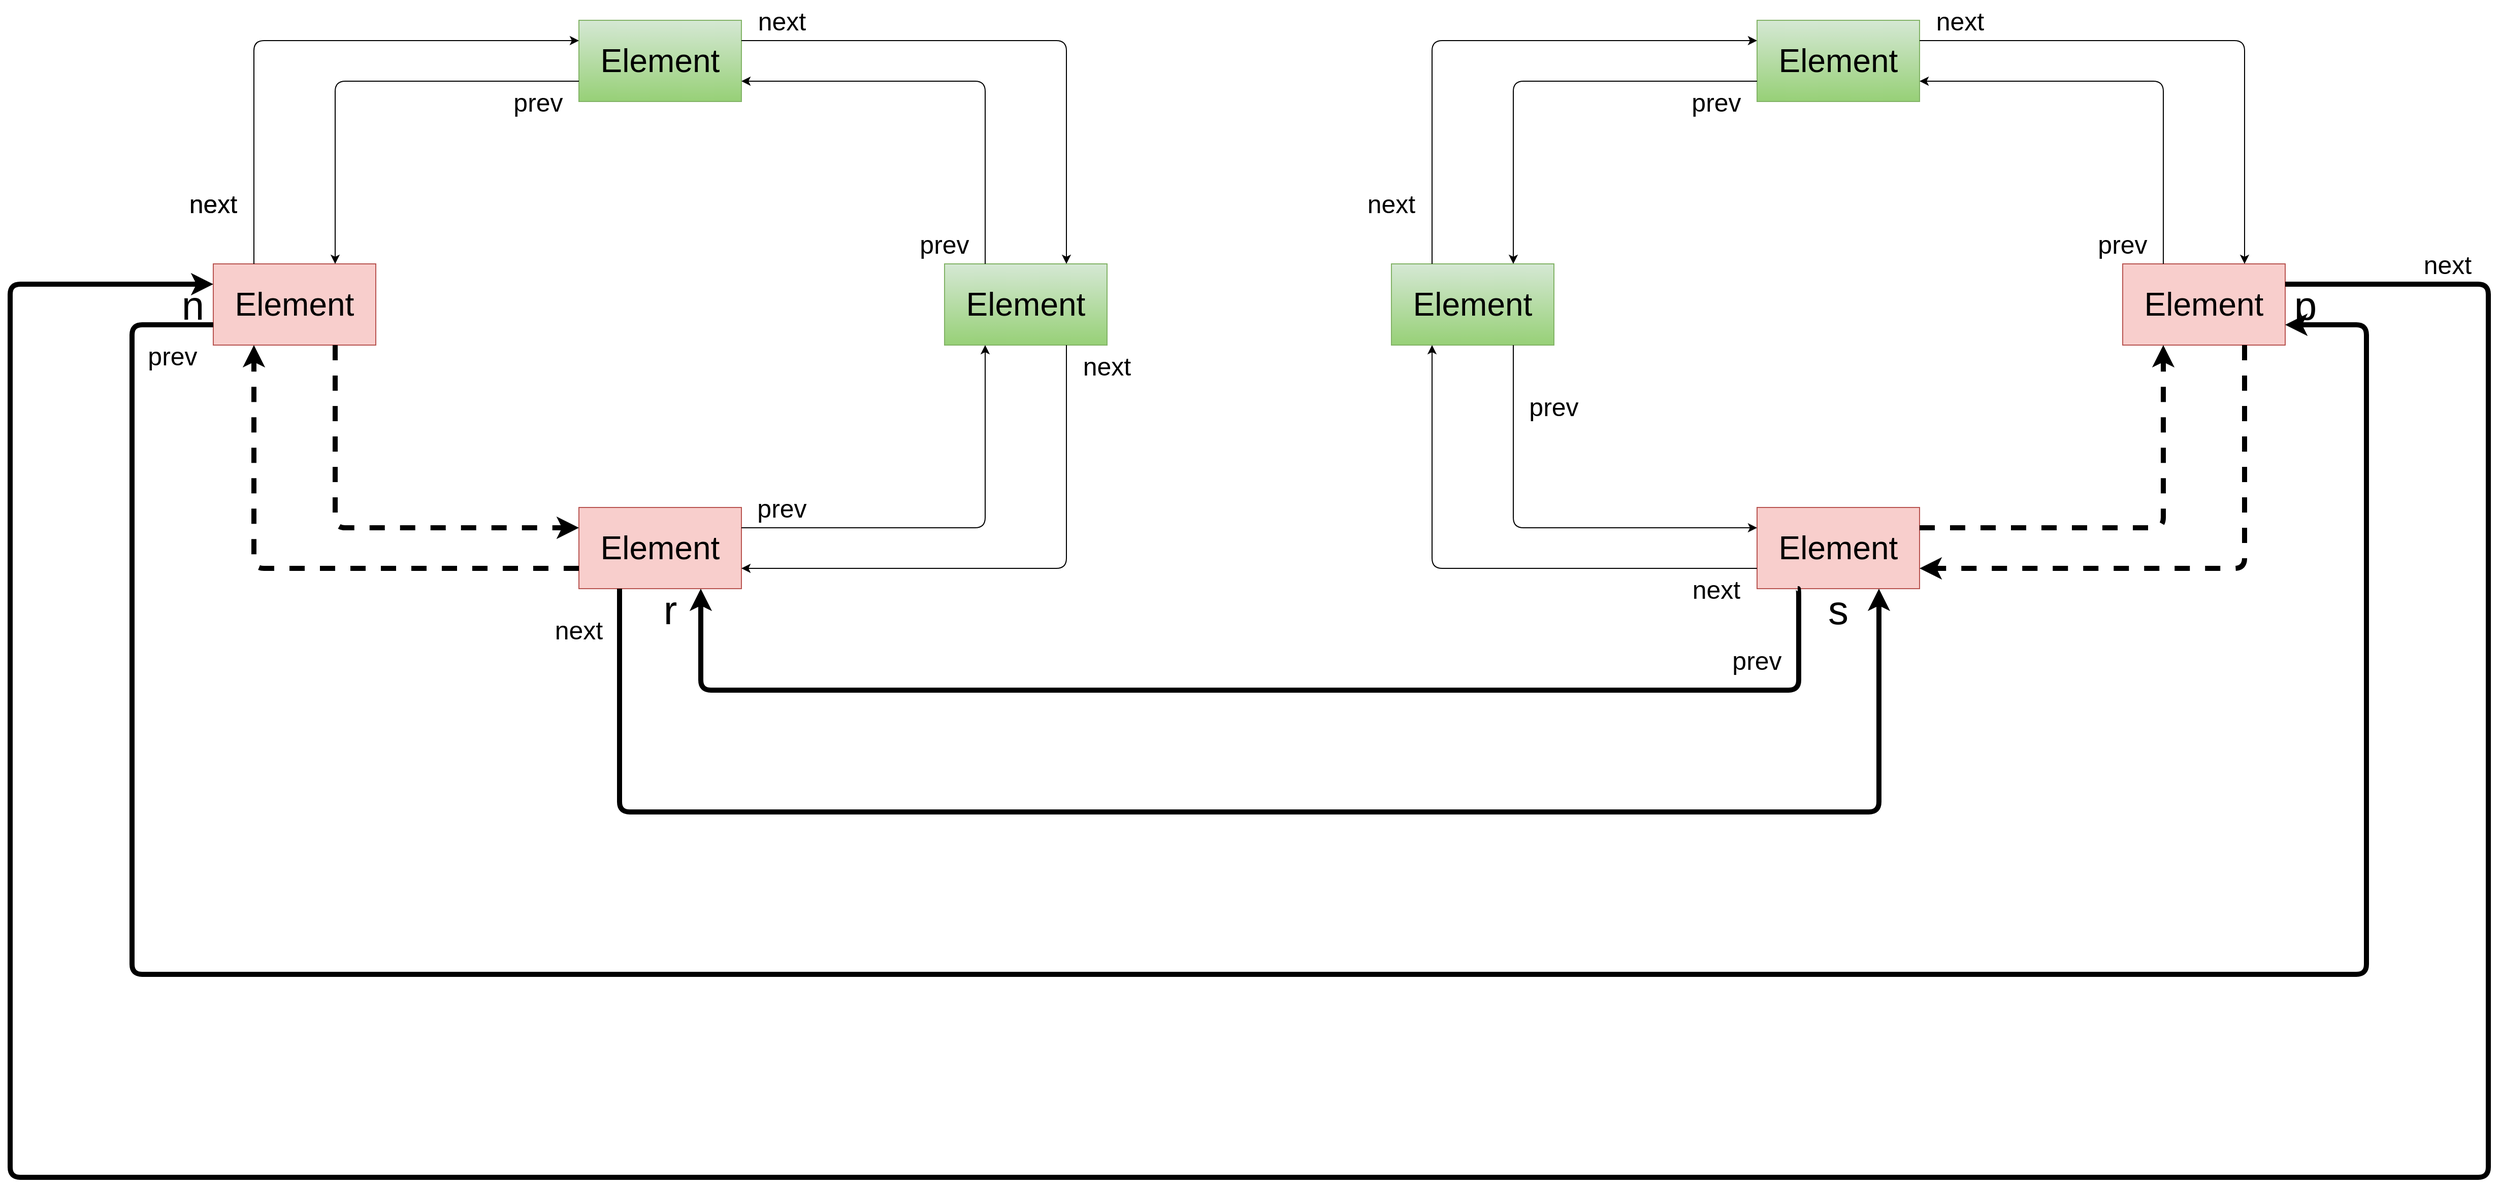 <mxfile version="14.4.3" type="device"><diagram id="Mq_mJYtyzTOmJOtE7MHj" name="第 1 页"><mxGraphModel dx="5717" dy="3518" grid="1" gridSize="10" guides="1" tooltips="1" connect="1" arrows="1" fold="1" page="1" pageScale="1" pageWidth="827" pageHeight="1169" math="0" shadow="0"><root><mxCell id="0"/><mxCell id="1" parent="0"/><mxCell id="z4SlTyclWEqG2x2u6SQ_-2" value="" style="rounded=0;whiteSpace=wrap;html=1;fillColor=#f5f5f5;gradientColor=#b3b3b3;strokeColor=#666666;" vertex="1" parent="1"><mxGeometry x="-1440" y="-60" width="160" height="80" as="geometry"/></mxCell><mxCell id="z4SlTyclWEqG2x2u6SQ_-3" value="&lt;font style=&quot;font-size: 32px&quot;&gt;Element&lt;br&gt;&lt;/font&gt;" style="text;html=1;strokeColor=#b85450;fillColor=#f8cecc;align=center;verticalAlign=middle;whiteSpace=wrap;rounded=0;" vertex="1" parent="1"><mxGeometry x="-1440" y="-60" width="160" height="80" as="geometry"/></mxCell><mxCell id="z4SlTyclWEqG2x2u6SQ_-4" value="" style="rounded=0;whiteSpace=wrap;html=1;fillColor=#d5e8d4;gradientColor=#97d077;strokeColor=#82b366;" vertex="1" parent="1"><mxGeometry x="-1080" y="-300" width="160" height="80" as="geometry"/></mxCell><mxCell id="z4SlTyclWEqG2x2u6SQ_-5" value="&lt;font style=&quot;font-size: 32px&quot;&gt;Element&lt;br&gt;&lt;/font&gt;" style="text;html=1;strokeColor=#82b366;fillColor=#d5e8d4;align=center;verticalAlign=middle;whiteSpace=wrap;rounded=0;gradientColor=#97d077;" vertex="1" parent="1"><mxGeometry x="-1080" y="-300" width="160" height="80" as="geometry"/></mxCell><mxCell id="z4SlTyclWEqG2x2u6SQ_-6" value="" style="rounded=0;whiteSpace=wrap;html=1;fillColor=#d5e8d4;gradientColor=#97d077;strokeColor=#82b366;" vertex="1" parent="1"><mxGeometry x="-720" y="-60" width="160" height="80" as="geometry"/></mxCell><mxCell id="z4SlTyclWEqG2x2u6SQ_-7" value="&lt;font style=&quot;font-size: 32px&quot;&gt;Element&lt;br&gt;&lt;/font&gt;" style="text;html=1;strokeColor=#82b366;fillColor=#d5e8d4;align=center;verticalAlign=middle;whiteSpace=wrap;rounded=0;gradientColor=#97d077;" vertex="1" parent="1"><mxGeometry x="-720" y="-60" width="160" height="80" as="geometry"/></mxCell><mxCell id="z4SlTyclWEqG2x2u6SQ_-8" value="" style="rounded=0;whiteSpace=wrap;html=1;fillColor=#d5e8d4;gradientColor=#97d077;strokeColor=#82b366;" vertex="1" parent="1"><mxGeometry x="-1080" y="180" width="160" height="80" as="geometry"/></mxCell><mxCell id="z4SlTyclWEqG2x2u6SQ_-9" value="&lt;font style=&quot;font-size: 32px&quot;&gt;Element&lt;br&gt;&lt;/font&gt;" style="text;html=1;strokeColor=#b85450;fillColor=#f8cecc;align=center;verticalAlign=middle;whiteSpace=wrap;rounded=0;" vertex="1" parent="1"><mxGeometry x="-1080" y="180" width="160" height="80" as="geometry"/></mxCell><mxCell id="z4SlTyclWEqG2x2u6SQ_-10" value="" style="edgeStyle=elbowEdgeStyle;elbow=vertical;endArrow=classic;html=1;entryX=0;entryY=0.25;entryDx=0;entryDy=0;exitX=0.25;exitY=0;exitDx=0;exitDy=0;" edge="1" parent="1" source="z4SlTyclWEqG2x2u6SQ_-3" target="z4SlTyclWEqG2x2u6SQ_-5"><mxGeometry width="50" height="50" relative="1" as="geometry"><mxPoint x="-1360" y="-60" as="sourcePoint"/><mxPoint x="-1080" y="-260" as="targetPoint"/><Array as="points"><mxPoint x="-1360" y="-280"/></Array></mxGeometry></mxCell><mxCell id="z4SlTyclWEqG2x2u6SQ_-11" value="" style="edgeStyle=elbowEdgeStyle;elbow=vertical;endArrow=classic;html=1;entryX=0.75;entryY=0;entryDx=0;entryDy=0;exitX=1;exitY=0.25;exitDx=0;exitDy=0;" edge="1" parent="1" source="z4SlTyclWEqG2x2u6SQ_-5" target="z4SlTyclWEqG2x2u6SQ_-7"><mxGeometry width="50" height="50" relative="1" as="geometry"><mxPoint x="-890" y="-280" as="sourcePoint"/><mxPoint x="-560" y="-300" as="targetPoint"/><Array as="points"><mxPoint x="-760" y="-280"/></Array></mxGeometry></mxCell><mxCell id="z4SlTyclWEqG2x2u6SQ_-12" value="" style="edgeStyle=elbowEdgeStyle;elbow=vertical;endArrow=classic;html=1;exitX=0.75;exitY=1;exitDx=0;exitDy=0;entryX=1;entryY=0.75;entryDx=0;entryDy=0;" edge="1" parent="1" source="z4SlTyclWEqG2x2u6SQ_-7" target="z4SlTyclWEqG2x2u6SQ_-9"><mxGeometry width="50" height="50" relative="1" as="geometry"><mxPoint x="-990" y="70" as="sourcePoint"/><mxPoint x="-900" y="240" as="targetPoint"/><Array as="points"><mxPoint x="-770" y="240"/></Array></mxGeometry></mxCell><mxCell id="z4SlTyclWEqG2x2u6SQ_-13" value="" style="edgeStyle=elbowEdgeStyle;elbow=vertical;endArrow=classic;html=1;entryX=0.25;entryY=1;entryDx=0;entryDy=0;exitX=0;exitY=0.75;exitDx=0;exitDy=0;dashed=1;strokeWidth=5;" edge="1" parent="1" source="z4SlTyclWEqG2x2u6SQ_-9" target="z4SlTyclWEqG2x2u6SQ_-3"><mxGeometry width="50" height="50" relative="1" as="geometry"><mxPoint x="-1090" y="240" as="sourcePoint"/><mxPoint x="-1050" y="-230" as="targetPoint"/><Array as="points"><mxPoint x="-1290" y="240"/></Array></mxGeometry></mxCell><mxCell id="z4SlTyclWEqG2x2u6SQ_-14" value="" style="edgeStyle=elbowEdgeStyle;elbow=vertical;endArrow=classic;html=1;entryX=0.75;entryY=0;entryDx=0;entryDy=0;exitX=0;exitY=0.75;exitDx=0;exitDy=0;" edge="1" parent="1" source="z4SlTyclWEqG2x2u6SQ_-5" target="z4SlTyclWEqG2x2u6SQ_-3"><mxGeometry width="50" height="50" relative="1" as="geometry"><mxPoint x="-1150" y="-250" as="sourcePoint"/><mxPoint x="-920" y="-150" as="targetPoint"/><Array as="points"><mxPoint x="-1200" y="-240"/></Array></mxGeometry></mxCell><mxCell id="z4SlTyclWEqG2x2u6SQ_-15" value="" style="edgeStyle=elbowEdgeStyle;elbow=vertical;endArrow=classic;html=1;exitX=0.25;exitY=0;exitDx=0;exitDy=0;entryX=1;entryY=0.75;entryDx=0;entryDy=0;" edge="1" parent="1" source="z4SlTyclWEqG2x2u6SQ_-7" target="z4SlTyclWEqG2x2u6SQ_-5"><mxGeometry width="50" height="50" relative="1" as="geometry"><mxPoint x="-690.0" y="-180.0" as="sourcePoint"/><mxPoint x="-900" y="-240" as="targetPoint"/><Array as="points"><mxPoint x="-790" y="-240"/></Array></mxGeometry></mxCell><mxCell id="z4SlTyclWEqG2x2u6SQ_-16" value="" style="edgeStyle=elbowEdgeStyle;elbow=vertical;endArrow=classic;html=1;exitX=1;exitY=0.25;exitDx=0;exitDy=0;entryX=0.25;entryY=1;entryDx=0;entryDy=0;" edge="1" parent="1" source="z4SlTyclWEqG2x2u6SQ_-9" target="z4SlTyclWEqG2x2u6SQ_-7"><mxGeometry width="50" height="50" relative="1" as="geometry"><mxPoint x="-680.0" y="80.0" as="sourcePoint"/><mxPoint x="-830" y="50" as="targetPoint"/><Array as="points"><mxPoint x="-800" y="200"/><mxPoint x="-800" y="200"/></Array></mxGeometry></mxCell><mxCell id="z4SlTyclWEqG2x2u6SQ_-17" value="" style="edgeStyle=elbowEdgeStyle;elbow=vertical;endArrow=classic;html=1;entryX=0;entryY=0.25;entryDx=0;entryDy=0;exitX=0.75;exitY=1;exitDx=0;exitDy=0;dashed=1;strokeWidth=5;" edge="1" parent="1" source="z4SlTyclWEqG2x2u6SQ_-3" target="z4SlTyclWEqG2x2u6SQ_-9"><mxGeometry width="50" height="50" relative="1" as="geometry"><mxPoint x="-890.0" y="10.0" as="sourcePoint"/><mxPoint x="-1130.0" y="190.0" as="targetPoint"/><Array as="points"><mxPoint x="-1230" y="200"/></Array></mxGeometry></mxCell><mxCell id="z4SlTyclWEqG2x2u6SQ_-18" value="&lt;span style=&quot;font-size: 25px&quot;&gt;next&lt;br&gt;&lt;/span&gt;" style="text;html=1;strokeColor=none;fillColor=none;align=center;verticalAlign=middle;whiteSpace=wrap;rounded=0;" vertex="1" parent="1"><mxGeometry x="-1480" y="-140" width="80" height="40" as="geometry"/></mxCell><mxCell id="z4SlTyclWEqG2x2u6SQ_-19" value="&lt;span style=&quot;font-size: 25px&quot;&gt;next&lt;br&gt;&lt;/span&gt;" style="text;html=1;strokeColor=none;fillColor=none;align=center;verticalAlign=middle;whiteSpace=wrap;rounded=0;" vertex="1" parent="1"><mxGeometry x="-920" y="-320" width="80" height="40" as="geometry"/></mxCell><mxCell id="z4SlTyclWEqG2x2u6SQ_-20" value="&lt;span style=&quot;font-size: 25px&quot;&gt;next&lt;br&gt;&lt;/span&gt;" style="text;html=1;strokeColor=none;fillColor=none;align=center;verticalAlign=middle;whiteSpace=wrap;rounded=0;" vertex="1" parent="1"><mxGeometry x="-600" y="20" width="80" height="40" as="geometry"/></mxCell><mxCell id="z4SlTyclWEqG2x2u6SQ_-22" value="&lt;span style=&quot;font-size: 25px&quot;&gt;prev&lt;br&gt;&lt;/span&gt;" style="text;html=1;strokeColor=none;fillColor=none;align=center;verticalAlign=middle;whiteSpace=wrap;rounded=0;" vertex="1" parent="1"><mxGeometry x="-920" y="160" width="80" height="40" as="geometry"/></mxCell><mxCell id="z4SlTyclWEqG2x2u6SQ_-23" value="&lt;span style=&quot;font-size: 25px&quot;&gt;prev&lt;br&gt;&lt;/span&gt;" style="text;html=1;strokeColor=none;fillColor=none;align=center;verticalAlign=middle;whiteSpace=wrap;rounded=0;" vertex="1" parent="1"><mxGeometry x="-760" y="-100" width="80" height="40" as="geometry"/></mxCell><mxCell id="z4SlTyclWEqG2x2u6SQ_-24" value="&lt;span style=&quot;font-size: 25px&quot;&gt;prev&lt;br&gt;&lt;/span&gt;" style="text;html=1;strokeColor=none;fillColor=none;align=center;verticalAlign=middle;whiteSpace=wrap;rounded=0;" vertex="1" parent="1"><mxGeometry x="-1160" y="-240" width="80" height="40" as="geometry"/></mxCell><mxCell id="z4SlTyclWEqG2x2u6SQ_-78" value="" style="rounded=0;whiteSpace=wrap;html=1;fillColor=#f5f5f5;gradientColor=#b3b3b3;strokeColor=#666666;" vertex="1" parent="1"><mxGeometry x="-280" y="-60" width="160" height="80" as="geometry"/></mxCell><mxCell id="z4SlTyclWEqG2x2u6SQ_-79" value="&lt;font style=&quot;font-size: 32px&quot;&gt;Element&lt;br&gt;&lt;/font&gt;" style="text;html=1;strokeColor=#82b366;fillColor=#d5e8d4;align=center;verticalAlign=middle;whiteSpace=wrap;rounded=0;gradientColor=#97d077;" vertex="1" parent="1"><mxGeometry x="-280" y="-60" width="160" height="80" as="geometry"/></mxCell><mxCell id="z4SlTyclWEqG2x2u6SQ_-80" value="" style="rounded=0;whiteSpace=wrap;html=1;fillColor=#d5e8d4;gradientColor=#97d077;strokeColor=#82b366;" vertex="1" parent="1"><mxGeometry x="80" y="-300" width="160" height="80" as="geometry"/></mxCell><mxCell id="z4SlTyclWEqG2x2u6SQ_-81" value="&lt;font style=&quot;font-size: 32px&quot;&gt;Element&lt;br&gt;&lt;/font&gt;" style="text;html=1;strokeColor=#82b366;fillColor=#d5e8d4;align=center;verticalAlign=middle;whiteSpace=wrap;rounded=0;gradientColor=#97d077;" vertex="1" parent="1"><mxGeometry x="80" y="-300" width="160" height="80" as="geometry"/></mxCell><mxCell id="z4SlTyclWEqG2x2u6SQ_-82" value="" style="rounded=0;whiteSpace=wrap;html=1;fillColor=#d5e8d4;gradientColor=#97d077;strokeColor=#82b366;" vertex="1" parent="1"><mxGeometry x="440" y="-60" width="160" height="80" as="geometry"/></mxCell><mxCell id="z4SlTyclWEqG2x2u6SQ_-83" value="&lt;font style=&quot;font-size: 32px&quot;&gt;Element&lt;br&gt;&lt;/font&gt;" style="text;html=1;strokeColor=#b85450;fillColor=#f8cecc;align=center;verticalAlign=middle;whiteSpace=wrap;rounded=0;" vertex="1" parent="1"><mxGeometry x="440" y="-60" width="160" height="80" as="geometry"/></mxCell><mxCell id="z4SlTyclWEqG2x2u6SQ_-84" value="" style="rounded=0;whiteSpace=wrap;html=1;fillColor=#d5e8d4;gradientColor=#97d077;strokeColor=#82b366;" vertex="1" parent="1"><mxGeometry x="80" y="180" width="160" height="80" as="geometry"/></mxCell><mxCell id="z4SlTyclWEqG2x2u6SQ_-85" value="&lt;font style=&quot;font-size: 32px&quot;&gt;Element&lt;br&gt;&lt;/font&gt;" style="text;html=1;strokeColor=#b85450;fillColor=#f8cecc;align=center;verticalAlign=middle;whiteSpace=wrap;rounded=0;" vertex="1" parent="1"><mxGeometry x="80" y="180" width="160" height="80" as="geometry"/></mxCell><mxCell id="z4SlTyclWEqG2x2u6SQ_-86" value="" style="edgeStyle=elbowEdgeStyle;elbow=vertical;endArrow=classic;html=1;entryX=0;entryY=0.25;entryDx=0;entryDy=0;exitX=0.25;exitY=0;exitDx=0;exitDy=0;" edge="1" parent="1" source="z4SlTyclWEqG2x2u6SQ_-79" target="z4SlTyclWEqG2x2u6SQ_-81"><mxGeometry width="50" height="50" relative="1" as="geometry"><mxPoint x="-200" y="-60" as="sourcePoint"/><mxPoint x="80" y="-260" as="targetPoint"/><Array as="points"><mxPoint x="-200" y="-280"/></Array></mxGeometry></mxCell><mxCell id="z4SlTyclWEqG2x2u6SQ_-87" value="" style="edgeStyle=elbowEdgeStyle;elbow=vertical;endArrow=classic;html=1;entryX=0.75;entryY=0;entryDx=0;entryDy=0;exitX=1;exitY=0.25;exitDx=0;exitDy=0;" edge="1" parent="1" source="z4SlTyclWEqG2x2u6SQ_-81" target="z4SlTyclWEqG2x2u6SQ_-83"><mxGeometry width="50" height="50" relative="1" as="geometry"><mxPoint x="270" y="-280" as="sourcePoint"/><mxPoint x="600" y="-300" as="targetPoint"/><Array as="points"><mxPoint x="400" y="-280"/></Array></mxGeometry></mxCell><mxCell id="z4SlTyclWEqG2x2u6SQ_-88" value="" style="edgeStyle=elbowEdgeStyle;elbow=vertical;endArrow=classic;html=1;exitX=0.75;exitY=1;exitDx=0;exitDy=0;entryX=1;entryY=0.75;entryDx=0;entryDy=0;dashed=1;strokeWidth=5;" edge="1" parent="1" source="z4SlTyclWEqG2x2u6SQ_-83" target="z4SlTyclWEqG2x2u6SQ_-85"><mxGeometry width="50" height="50" relative="1" as="geometry"><mxPoint x="170" y="70" as="sourcePoint"/><mxPoint x="260" y="240" as="targetPoint"/><Array as="points"><mxPoint x="390" y="240"/></Array></mxGeometry></mxCell><mxCell id="z4SlTyclWEqG2x2u6SQ_-89" value="" style="edgeStyle=elbowEdgeStyle;elbow=vertical;endArrow=classic;html=1;entryX=0.25;entryY=1;entryDx=0;entryDy=0;exitX=0;exitY=0.75;exitDx=0;exitDy=0;" edge="1" parent="1" source="z4SlTyclWEqG2x2u6SQ_-85" target="z4SlTyclWEqG2x2u6SQ_-79"><mxGeometry width="50" height="50" relative="1" as="geometry"><mxPoint x="70" y="240" as="sourcePoint"/><mxPoint x="110" y="-230" as="targetPoint"/><Array as="points"><mxPoint x="-130" y="240"/></Array></mxGeometry></mxCell><mxCell id="z4SlTyclWEqG2x2u6SQ_-90" value="" style="edgeStyle=elbowEdgeStyle;elbow=vertical;endArrow=classic;html=1;entryX=0.75;entryY=0;entryDx=0;entryDy=0;exitX=0;exitY=0.75;exitDx=0;exitDy=0;" edge="1" parent="1" source="z4SlTyclWEqG2x2u6SQ_-81" target="z4SlTyclWEqG2x2u6SQ_-79"><mxGeometry width="50" height="50" relative="1" as="geometry"><mxPoint x="10" y="-250" as="sourcePoint"/><mxPoint x="240" y="-150" as="targetPoint"/><Array as="points"><mxPoint x="-40" y="-240"/></Array></mxGeometry></mxCell><mxCell id="z4SlTyclWEqG2x2u6SQ_-91" value="" style="edgeStyle=elbowEdgeStyle;elbow=vertical;endArrow=classic;html=1;exitX=0.25;exitY=0;exitDx=0;exitDy=0;entryX=1;entryY=0.75;entryDx=0;entryDy=0;" edge="1" parent="1" source="z4SlTyclWEqG2x2u6SQ_-83" target="z4SlTyclWEqG2x2u6SQ_-81"><mxGeometry width="50" height="50" relative="1" as="geometry"><mxPoint x="470.0" y="-180.0" as="sourcePoint"/><mxPoint x="260" y="-240" as="targetPoint"/><Array as="points"><mxPoint x="370" y="-240"/></Array></mxGeometry></mxCell><mxCell id="z4SlTyclWEqG2x2u6SQ_-92" value="" style="edgeStyle=elbowEdgeStyle;elbow=vertical;endArrow=classic;html=1;exitX=1;exitY=0.25;exitDx=0;exitDy=0;entryX=0.25;entryY=1;entryDx=0;entryDy=0;dashed=1;strokeWidth=5;" edge="1" parent="1" source="z4SlTyclWEqG2x2u6SQ_-85" target="z4SlTyclWEqG2x2u6SQ_-83"><mxGeometry width="50" height="50" relative="1" as="geometry"><mxPoint x="480.0" y="80.0" as="sourcePoint"/><mxPoint x="330" y="50" as="targetPoint"/><Array as="points"><mxPoint x="360" y="200"/><mxPoint x="360" y="200"/></Array></mxGeometry></mxCell><mxCell id="z4SlTyclWEqG2x2u6SQ_-93" value="" style="edgeStyle=elbowEdgeStyle;elbow=vertical;endArrow=classic;html=1;entryX=0;entryY=0.25;entryDx=0;entryDy=0;exitX=0.75;exitY=1;exitDx=0;exitDy=0;" edge="1" parent="1" source="z4SlTyclWEqG2x2u6SQ_-79" target="z4SlTyclWEqG2x2u6SQ_-85"><mxGeometry width="50" height="50" relative="1" as="geometry"><mxPoint x="270.0" y="10.0" as="sourcePoint"/><mxPoint x="30.0" y="190.0" as="targetPoint"/><Array as="points"><mxPoint x="-70" y="200"/></Array></mxGeometry></mxCell><mxCell id="z4SlTyclWEqG2x2u6SQ_-94" value="&lt;span style=&quot;font-size: 25px&quot;&gt;next&lt;br&gt;&lt;/span&gt;" style="text;html=1;strokeColor=none;fillColor=none;align=center;verticalAlign=middle;whiteSpace=wrap;rounded=0;" vertex="1" parent="1"><mxGeometry x="-320" y="-140" width="80" height="40" as="geometry"/></mxCell><mxCell id="z4SlTyclWEqG2x2u6SQ_-95" value="&lt;span style=&quot;font-size: 25px&quot;&gt;next&lt;br&gt;&lt;/span&gt;" style="text;html=1;strokeColor=none;fillColor=none;align=center;verticalAlign=middle;whiteSpace=wrap;rounded=0;" vertex="1" parent="1"><mxGeometry x="240" y="-320" width="80" height="40" as="geometry"/></mxCell><mxCell id="z4SlTyclWEqG2x2u6SQ_-97" value="&lt;span style=&quot;font-size: 25px&quot;&gt;prev&lt;br&gt;&lt;/span&gt;" style="text;html=1;strokeColor=none;fillColor=none;align=center;verticalAlign=middle;whiteSpace=wrap;rounded=0;" vertex="1" parent="1"><mxGeometry x="-160" y="60" width="80" height="40" as="geometry"/></mxCell><mxCell id="z4SlTyclWEqG2x2u6SQ_-98" value="&lt;span style=&quot;font-size: 25px&quot;&gt;prev&lt;br&gt;&lt;/span&gt;" style="text;html=1;strokeColor=none;fillColor=none;align=center;verticalAlign=middle;whiteSpace=wrap;rounded=0;" vertex="1" parent="1"><mxGeometry x="40" y="310" width="80" height="40" as="geometry"/></mxCell><mxCell id="z4SlTyclWEqG2x2u6SQ_-99" value="&lt;span style=&quot;font-size: 25px&quot;&gt;prev&lt;br&gt;&lt;/span&gt;" style="text;html=1;strokeColor=none;fillColor=none;align=center;verticalAlign=middle;whiteSpace=wrap;rounded=0;" vertex="1" parent="1"><mxGeometry x="400" y="-100" width="80" height="40" as="geometry"/></mxCell><mxCell id="z4SlTyclWEqG2x2u6SQ_-100" value="&lt;span style=&quot;font-size: 25px&quot;&gt;prev&lt;br&gt;&lt;/span&gt;" style="text;html=1;strokeColor=none;fillColor=none;align=center;verticalAlign=middle;whiteSpace=wrap;rounded=0;" vertex="1" parent="1"><mxGeometry y="-240" width="80" height="40" as="geometry"/></mxCell><mxCell id="z4SlTyclWEqG2x2u6SQ_-101" value="&lt;span style=&quot;font-size: 25px&quot;&gt;next&lt;br&gt;&lt;/span&gt;" style="text;html=1;strokeColor=none;fillColor=none;align=center;verticalAlign=middle;whiteSpace=wrap;rounded=0;" vertex="1" parent="1"><mxGeometry x="-1120" y="280" width="80" height="40" as="geometry"/></mxCell><mxCell id="z4SlTyclWEqG2x2u6SQ_-102" value="&lt;span style=&quot;font-size: 25px&quot;&gt;next&lt;br&gt;&lt;/span&gt;" style="text;html=1;strokeColor=none;fillColor=none;align=center;verticalAlign=middle;whiteSpace=wrap;rounded=0;" vertex="1" parent="1"><mxGeometry x="-1480" y="-140" width="80" height="40" as="geometry"/></mxCell><mxCell id="z4SlTyclWEqG2x2u6SQ_-103" value="&lt;span style=&quot;font-size: 25px&quot;&gt;next&lt;br&gt;&lt;/span&gt;" style="text;html=1;strokeColor=none;fillColor=none;align=center;verticalAlign=middle;whiteSpace=wrap;rounded=0;" vertex="1" parent="1"><mxGeometry y="240" width="80" height="40" as="geometry"/></mxCell><mxCell id="z4SlTyclWEqG2x2u6SQ_-104" value="&lt;font style=&quot;font-size: 40px&quot;&gt;r&lt;/font&gt;" style="text;html=1;strokeColor=none;fillColor=none;align=center;verticalAlign=middle;whiteSpace=wrap;rounded=0;" vertex="1" parent="1"><mxGeometry x="-1010" y="260" width="40" height="40" as="geometry"/></mxCell><mxCell id="z4SlTyclWEqG2x2u6SQ_-105" value="&lt;font style=&quot;font-size: 40px&quot;&gt;n&lt;/font&gt;" style="text;html=1;strokeColor=none;fillColor=none;align=center;verticalAlign=middle;whiteSpace=wrap;rounded=0;" vertex="1" parent="1"><mxGeometry x="-1480" y="-40" width="40" height="40" as="geometry"/></mxCell><mxCell id="z4SlTyclWEqG2x2u6SQ_-106" value="&lt;font style=&quot;font-size: 40px&quot;&gt;s&lt;/font&gt;" style="text;html=1;strokeColor=none;fillColor=none;align=center;verticalAlign=middle;whiteSpace=wrap;rounded=0;" vertex="1" parent="1"><mxGeometry x="140" y="260" width="40" height="40" as="geometry"/></mxCell><mxCell id="z4SlTyclWEqG2x2u6SQ_-107" value="&lt;font style=&quot;font-size: 40px&quot;&gt;p&lt;/font&gt;" style="text;html=1;strokeColor=none;fillColor=none;align=center;verticalAlign=middle;whiteSpace=wrap;rounded=0;" vertex="1" parent="1"><mxGeometry x="600" y="-40" width="40" height="40" as="geometry"/></mxCell><mxCell id="z4SlTyclWEqG2x2u6SQ_-108" value="" style="edgeStyle=segmentEdgeStyle;endArrow=classic;html=1;exitX=0.25;exitY=1;exitDx=0;exitDy=0;strokeWidth=5;entryX=0.75;entryY=1;entryDx=0;entryDy=0;" edge="1" parent="1" source="z4SlTyclWEqG2x2u6SQ_-9" target="z4SlTyclWEqG2x2u6SQ_-85"><mxGeometry width="50" height="50" relative="1" as="geometry"><mxPoint x="-1070" y="360" as="sourcePoint"/><mxPoint x="180" y="260" as="targetPoint"/><Array as="points"><mxPoint x="-1040" y="480"/><mxPoint x="200" y="480"/></Array></mxGeometry></mxCell><mxCell id="z4SlTyclWEqG2x2u6SQ_-109" value="" style="edgeStyle=segmentEdgeStyle;endArrow=classic;html=1;strokeWidth=5;exitX=0.25;exitY=1;exitDx=0;exitDy=0;" edge="1" parent="1" source="z4SlTyclWEqG2x2u6SQ_-85" target="z4SlTyclWEqG2x2u6SQ_-9"><mxGeometry width="50" height="50" relative="1" as="geometry"><mxPoint x="100" y="360" as="sourcePoint"/><mxPoint x="-960" y="290" as="targetPoint"/><Array as="points"><mxPoint x="121" y="260"/><mxPoint x="121" y="360"/><mxPoint x="-960" y="360"/></Array></mxGeometry></mxCell><mxCell id="z4SlTyclWEqG2x2u6SQ_-111" value="" style="edgeStyle=segmentEdgeStyle;endArrow=classic;html=1;strokeWidth=5;exitX=1;exitY=1;exitDx=0;exitDy=0;entryX=0;entryY=1;entryDx=0;entryDy=0;" edge="1" parent="1" source="z4SlTyclWEqG2x2u6SQ_-105" target="z4SlTyclWEqG2x2u6SQ_-107"><mxGeometry width="50" height="50" relative="1" as="geometry"><mxPoint x="-1520" y="90" as="sourcePoint"/><mxPoint x="-780" y="640" as="targetPoint"/><Array as="points"><mxPoint x="-1520"/><mxPoint x="-1520" y="640"/><mxPoint x="680" y="640"/><mxPoint x="680"/></Array></mxGeometry></mxCell><mxCell id="z4SlTyclWEqG2x2u6SQ_-112" value="&lt;span style=&quot;font-size: 25px&quot;&gt;prev&lt;br&gt;&lt;/span&gt;" style="text;html=1;strokeColor=none;fillColor=none;align=center;verticalAlign=middle;whiteSpace=wrap;rounded=0;" vertex="1" parent="1"><mxGeometry x="-1520" y="10" width="80" height="40" as="geometry"/></mxCell><mxCell id="z4SlTyclWEqG2x2u6SQ_-113" value="" style="edgeStyle=segmentEdgeStyle;endArrow=classic;html=1;strokeWidth=5;exitX=0;exitY=0;exitDx=0;exitDy=0;entryX=1;entryY=0;entryDx=0;entryDy=0;" edge="1" parent="1" source="z4SlTyclWEqG2x2u6SQ_-107" target="z4SlTyclWEqG2x2u6SQ_-105"><mxGeometry width="50" height="50" relative="1" as="geometry"><mxPoint x="-425" y="970" as="sourcePoint"/><mxPoint x="585" y="870" as="targetPoint"/><Array as="points"><mxPoint x="800" y="-40"/><mxPoint x="800" y="840"/><mxPoint x="-1640" y="840"/><mxPoint x="-1640" y="-40"/></Array></mxGeometry></mxCell><mxCell id="z4SlTyclWEqG2x2u6SQ_-115" value="&lt;span style=&quot;font-size: 25px&quot;&gt;next&lt;br&gt;&lt;/span&gt;" style="text;html=1;strokeColor=none;fillColor=none;align=center;verticalAlign=middle;whiteSpace=wrap;rounded=0;" vertex="1" parent="1"><mxGeometry x="720" y="-80" width="80" height="40" as="geometry"/></mxCell></root></mxGraphModel></diagram></mxfile>